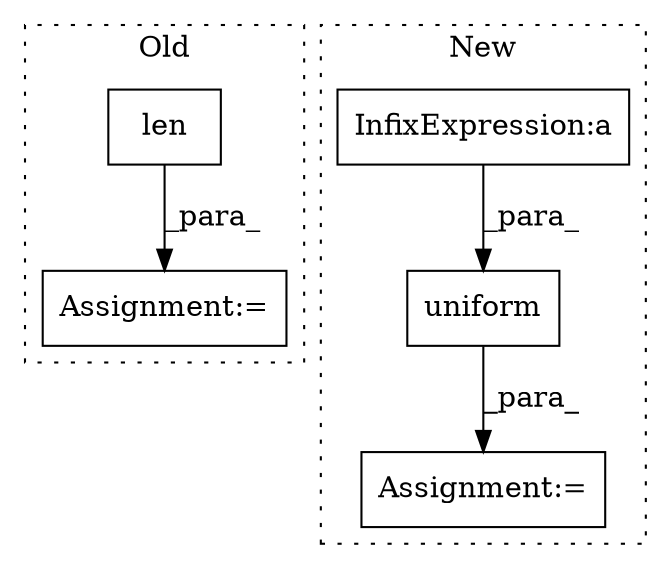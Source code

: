 digraph G {
subgraph cluster0 {
1 [label="len" a="32" s="542,560" l="4,1" shape="box"];
4 [label="Assignment:=" a="7" s="491" l="1" shape="box"];
label = "Old";
style="dotted";
}
subgraph cluster1 {
2 [label="uniform" a="32" s="886,942" l="15,2" shape="box"];
3 [label="InfixExpression:a" a="27" s="912" l="3" shape="box"];
5 [label="Assignment:=" a="7" s="872" l="1" shape="box"];
label = "New";
style="dotted";
}
1 -> 4 [label="_para_"];
2 -> 5 [label="_para_"];
3 -> 2 [label="_para_"];
}